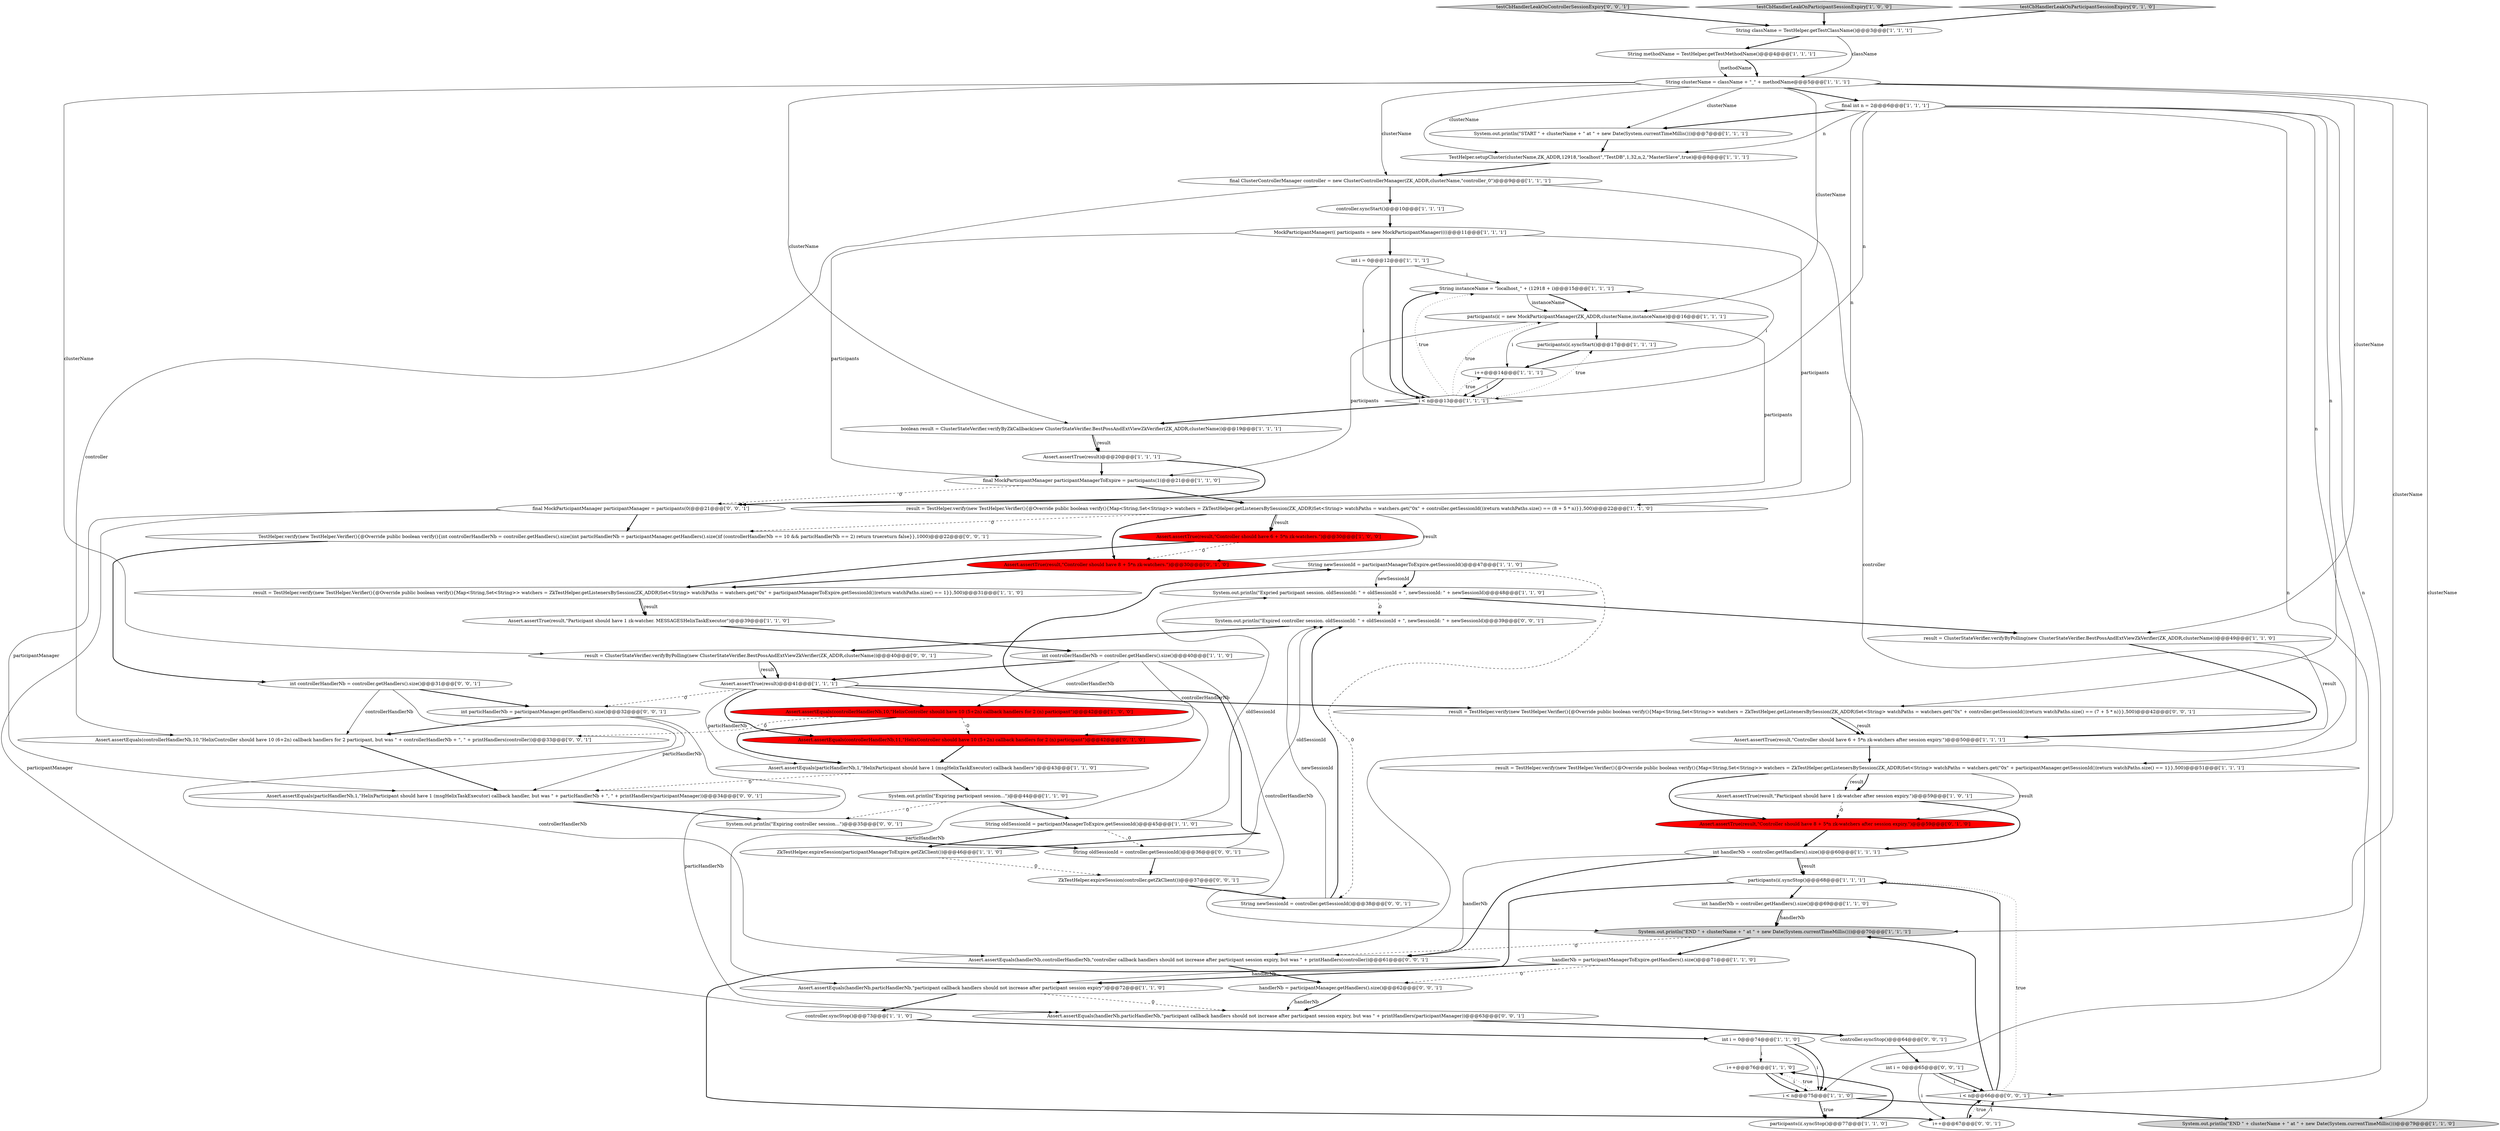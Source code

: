 digraph {
15 [style = filled, label = "String newSessionId = participantManagerToExpire.getSessionId()@@@47@@@['1', '1', '0']", fillcolor = white, shape = ellipse image = "AAA0AAABBB1BBB"];
42 [style = filled, label = "int i = 0@@@74@@@['1', '1', '0']", fillcolor = white, shape = ellipse image = "AAA0AAABBB1BBB"];
52 [style = filled, label = "System.out.println(\"Expired controller session. oldSessionId: \" + oldSessionId + \", newSessionId: \" + newSessionId)@@@39@@@['0', '0', '1']", fillcolor = white, shape = ellipse image = "AAA0AAABBB3BBB"];
60 [style = filled, label = "controller.syncStop()@@@64@@@['0', '0', '1']", fillcolor = white, shape = ellipse image = "AAA0AAABBB3BBB"];
20 [style = filled, label = "int handlerNb = controller.getHandlers().size()@@@60@@@['1', '1', '1']", fillcolor = white, shape = ellipse image = "AAA0AAABBB1BBB"];
30 [style = filled, label = "Assert.assertTrue(result,\"Controller should have 6 + 5*n zk-watchers after session expiry.\")@@@50@@@['1', '1', '1']", fillcolor = white, shape = ellipse image = "AAA0AAABBB1BBB"];
37 [style = filled, label = "participants(i(.syncStop()@@@77@@@['1', '1', '0']", fillcolor = white, shape = ellipse image = "AAA0AAABBB1BBB"];
65 [style = filled, label = "i < n@@@66@@@['0', '0', '1']", fillcolor = white, shape = diamond image = "AAA0AAABBB3BBB"];
6 [style = filled, label = "Assert.assertTrue(result)@@@41@@@['1', '1', '1']", fillcolor = white, shape = ellipse image = "AAA0AAABBB1BBB"];
18 [style = filled, label = "handlerNb = participantManagerToExpire.getHandlers().size()@@@71@@@['1', '1', '0']", fillcolor = white, shape = ellipse image = "AAA0AAABBB1BBB"];
64 [style = filled, label = "System.out.println(\"Expiring controller session...\")@@@35@@@['0', '0', '1']", fillcolor = white, shape = ellipse image = "AAA0AAABBB3BBB"];
16 [style = filled, label = "String methodName = TestHelper.getTestMethodName()@@@4@@@['1', '1', '1']", fillcolor = white, shape = ellipse image = "AAA0AAABBB1BBB"];
45 [style = filled, label = "Assert.assertEquals(particHandlerNb,1,\"HelixParticipant should have 1 (msgHelixTaskExecutor) callback handlers\")@@@43@@@['1', '1', '0']", fillcolor = white, shape = ellipse image = "AAA0AAABBB1BBB"];
41 [style = filled, label = "controller.syncStart()@@@10@@@['1', '1', '1']", fillcolor = white, shape = ellipse image = "AAA0AAABBB1BBB"];
71 [style = filled, label = "result = ClusterStateVerifier.verifyByPolling(new ClusterStateVerifier.BestPossAndExtViewZkVerifier(ZK_ADDR,clusterName))@@@40@@@['0', '0', '1']", fillcolor = white, shape = ellipse image = "AAA0AAABBB3BBB"];
23 [style = filled, label = "participants(i(.syncStart()@@@17@@@['1', '1', '1']", fillcolor = white, shape = ellipse image = "AAA0AAABBB1BBB"];
43 [style = filled, label = "System.out.println(\"START \" + clusterName + \" at \" + new Date(System.currentTimeMillis()))@@@7@@@['1', '1', '1']", fillcolor = white, shape = ellipse image = "AAA0AAABBB1BBB"];
56 [style = filled, label = "result = TestHelper.verify(new TestHelper.Verifier(){@Override public boolean verify(){Map<String,Set<String>> watchers = ZkTestHelper.getListenersBySession(ZK_ADDR)Set<String> watchPaths = watchers.get(\"0x\" + controller.getSessionId())return watchPaths.size() == (7 + 5 * n)}},500)@@@42@@@['0', '0', '1']", fillcolor = white, shape = ellipse image = "AAA0AAABBB3BBB"];
36 [style = filled, label = "i++@@@76@@@['1', '1', '0']", fillcolor = white, shape = ellipse image = "AAA0AAABBB1BBB"];
8 [style = filled, label = "Assert.assertTrue(result)@@@20@@@['1', '1', '1']", fillcolor = white, shape = ellipse image = "AAA0AAABBB1BBB"];
66 [style = filled, label = "final MockParticipantManager participantManager = participants(0(@@@21@@@['0', '0', '1']", fillcolor = white, shape = ellipse image = "AAA0AAABBB3BBB"];
17 [style = filled, label = "System.out.println(\"Expried participant session. oldSessionId: \" + oldSessionId + \", newSessionId: \" + newSessionId)@@@48@@@['1', '1', '0']", fillcolor = white, shape = ellipse image = "AAA0AAABBB1BBB"];
51 [style = filled, label = "Assert.assertTrue(result,\"Controller should have 8 + 5*n zk-watchers.\")@@@30@@@['0', '1', '0']", fillcolor = red, shape = ellipse image = "AAA1AAABBB2BBB"];
58 [style = filled, label = "int controllerHandlerNb = controller.getHandlers().size()@@@31@@@['0', '0', '1']", fillcolor = white, shape = ellipse image = "AAA0AAABBB3BBB"];
5 [style = filled, label = "int handlerNb = controller.getHandlers().size()@@@69@@@['1', '1', '0']", fillcolor = white, shape = ellipse image = "AAA0AAABBB1BBB"];
11 [style = filled, label = "i++@@@14@@@['1', '1', '1']", fillcolor = white, shape = ellipse image = "AAA0AAABBB1BBB"];
72 [style = filled, label = "Assert.assertEquals(particHandlerNb,1,\"HelixParticipant should have 1 (msgHelixTaskExecutor) callback handler, but was \" + particHandlerNb + \", \" + printHandlers(participantManager))@@@34@@@['0', '0', '1']", fillcolor = white, shape = ellipse image = "AAA0AAABBB3BBB"];
55 [style = filled, label = "handlerNb = participantManager.getHandlers().size()@@@62@@@['0', '0', '1']", fillcolor = white, shape = ellipse image = "AAA0AAABBB3BBB"];
3 [style = filled, label = "final int n = 2@@@6@@@['1', '1', '1']", fillcolor = white, shape = ellipse image = "AAA0AAABBB1BBB"];
70 [style = filled, label = "String oldSessionId = controller.getSessionId()@@@36@@@['0', '0', '1']", fillcolor = white, shape = ellipse image = "AAA0AAABBB3BBB"];
40 [style = filled, label = "participants(i(.syncStop()@@@68@@@['1', '1', '1']", fillcolor = white, shape = ellipse image = "AAA0AAABBB1BBB"];
59 [style = filled, label = "Assert.assertEquals(handlerNb,controllerHandlerNb,\"controller callback handlers should not increase after participant session expiry, but was \" + printHandlers(controller))@@@61@@@['0', '0', '1']", fillcolor = white, shape = ellipse image = "AAA0AAABBB3BBB"];
48 [style = filled, label = "Assert.assertTrue(result,\"Controller should have 8 + 5*n zk-watchers after session expiry.\")@@@59@@@['0', '1', '0']", fillcolor = red, shape = ellipse image = "AAA1AAABBB2BBB"];
62 [style = filled, label = "i++@@@67@@@['0', '0', '1']", fillcolor = white, shape = ellipse image = "AAA0AAABBB3BBB"];
25 [style = filled, label = "controller.syncStop()@@@73@@@['1', '1', '0']", fillcolor = white, shape = ellipse image = "AAA0AAABBB1BBB"];
68 [style = filled, label = "TestHelper.verify(new TestHelper.Verifier(){@Override public boolean verify(){int controllerHandlerNb = controller.getHandlers().size()int particHandlerNb = participantManager.getHandlers().size()if (controllerHandlerNb == 10 && particHandlerNb == 2) return truereturn false}},1000)@@@22@@@['0', '0', '1']", fillcolor = white, shape = ellipse image = "AAA0AAABBB3BBB"];
21 [style = filled, label = "System.out.println(\"END \" + clusterName + \" at \" + new Date(System.currentTimeMillis()))@@@79@@@['1', '1', '0']", fillcolor = lightgray, shape = ellipse image = "AAA0AAABBB1BBB"];
13 [style = filled, label = "String clusterName = className + \"_\" + methodName@@@5@@@['1', '1', '1']", fillcolor = white, shape = ellipse image = "AAA0AAABBB1BBB"];
54 [style = filled, label = "ZkTestHelper.expireSession(controller.getZkClient())@@@37@@@['0', '0', '1']", fillcolor = white, shape = ellipse image = "AAA0AAABBB3BBB"];
67 [style = filled, label = "Assert.assertEquals(controllerHandlerNb,10,\"HelixController should have 10 (6+2n) callback handlers for 2 participant, but was \" + controllerHandlerNb + \", \" + printHandlers(controller))@@@33@@@['0', '0', '1']", fillcolor = white, shape = ellipse image = "AAA0AAABBB3BBB"];
69 [style = filled, label = "Assert.assertEquals(handlerNb,particHandlerNb,\"participant callback handlers should not increase after participant session expiry, but was \" + printHandlers(participantManager))@@@63@@@['0', '0', '1']", fillcolor = white, shape = ellipse image = "AAA0AAABBB3BBB"];
19 [style = filled, label = "result = ClusterStateVerifier.verifyByPolling(new ClusterStateVerifier.BestPossAndExtViewZkVerifier(ZK_ADDR,clusterName))@@@49@@@['1', '1', '0']", fillcolor = white, shape = ellipse image = "AAA0AAABBB1BBB"];
29 [style = filled, label = "String className = TestHelper.getTestClassName()@@@3@@@['1', '1', '1']", fillcolor = white, shape = ellipse image = "AAA0AAABBB1BBB"];
31 [style = filled, label = "i < n@@@75@@@['1', '1', '0']", fillcolor = white, shape = diamond image = "AAA0AAABBB1BBB"];
27 [style = filled, label = "System.out.println(\"END \" + clusterName + \" at \" + new Date(System.currentTimeMillis()))@@@70@@@['1', '1', '1']", fillcolor = lightgray, shape = ellipse image = "AAA0AAABBB1BBB"];
47 [style = filled, label = "Assert.assertEquals(controllerHandlerNb,10,\"HelixController should have 10 (5+2n) callback handlers for 2 (n) participant\")@@@42@@@['1', '0', '0']", fillcolor = red, shape = ellipse image = "AAA1AAABBB1BBB"];
32 [style = filled, label = "final ClusterControllerManager controller = new ClusterControllerManager(ZK_ADDR,clusterName,\"controller_0\")@@@9@@@['1', '1', '1']", fillcolor = white, shape = ellipse image = "AAA0AAABBB1BBB"];
4 [style = filled, label = "boolean result = ClusterStateVerifier.verifyByZkCallback(new ClusterStateVerifier.BestPossAndExtViewZkVerifier(ZK_ADDR,clusterName))@@@19@@@['1', '1', '1']", fillcolor = white, shape = ellipse image = "AAA0AAABBB1BBB"];
46 [style = filled, label = "String oldSessionId = participantManagerToExpire.getSessionId()@@@45@@@['1', '1', '0']", fillcolor = white, shape = ellipse image = "AAA0AAABBB1BBB"];
57 [style = filled, label = "testCbHandlerLeakOnControllerSessionExpiry['0', '0', '1']", fillcolor = lightgray, shape = diamond image = "AAA0AAABBB3BBB"];
0 [style = filled, label = "Assert.assertEquals(handlerNb,particHandlerNb,\"participant callback handlers should not increase after participant session expiry\")@@@72@@@['1', '1', '0']", fillcolor = white, shape = ellipse image = "AAA0AAABBB1BBB"];
7 [style = filled, label = "participants(i( = new MockParticipantManager(ZK_ADDR,clusterName,instanceName)@@@16@@@['1', '1', '1']", fillcolor = white, shape = ellipse image = "AAA0AAABBB1BBB"];
38 [style = filled, label = "result = TestHelper.verify(new TestHelper.Verifier(){@Override public boolean verify(){Map<String,Set<String>> watchers = ZkTestHelper.getListenersBySession(ZK_ADDR)Set<String> watchPaths = watchers.get(\"0x\" + controller.getSessionId())return watchPaths.size() == (8 + 5 * n)}},500)@@@22@@@['1', '1', '0']", fillcolor = white, shape = ellipse image = "AAA0AAABBB1BBB"];
14 [style = filled, label = "System.out.println(\"Expiring participant session...\")@@@44@@@['1', '1', '0']", fillcolor = white, shape = ellipse image = "AAA0AAABBB1BBB"];
2 [style = filled, label = "Assert.assertTrue(result,\"Participant should have 1 zk-watcher after session expiry.\")@@@59@@@['1', '0', '1']", fillcolor = white, shape = ellipse image = "AAA0AAABBB1BBB"];
63 [style = filled, label = "int i = 0@@@65@@@['0', '0', '1']", fillcolor = white, shape = ellipse image = "AAA0AAABBB3BBB"];
34 [style = filled, label = "TestHelper.setupCluster(clusterName,ZK_ADDR,12918,\"localhost\",\"TestDB\",1,32,n,2,\"MasterSlave\",true)@@@8@@@['1', '1', '1']", fillcolor = white, shape = ellipse image = "AAA0AAABBB1BBB"];
35 [style = filled, label = "Assert.assertTrue(result,\"Controller should have 6 + 5*n zk-watchers.\")@@@30@@@['1', '0', '0']", fillcolor = red, shape = ellipse image = "AAA1AAABBB1BBB"];
39 [style = filled, label = "int i = 0@@@12@@@['1', '1', '1']", fillcolor = white, shape = ellipse image = "AAA0AAABBB1BBB"];
22 [style = filled, label = "String instanceName = \"localhost_\" + (12918 + i)@@@15@@@['1', '1', '1']", fillcolor = white, shape = ellipse image = "AAA0AAABBB1BBB"];
50 [style = filled, label = "Assert.assertEquals(controllerHandlerNb,11,\"HelixController should have 10 (5+2n) callback handlers for 2 (n) participant\")@@@42@@@['0', '1', '0']", fillcolor = red, shape = ellipse image = "AAA1AAABBB2BBB"];
53 [style = filled, label = "String newSessionId = controller.getSessionId()@@@38@@@['0', '0', '1']", fillcolor = white, shape = ellipse image = "AAA0AAABBB3BBB"];
61 [style = filled, label = "int particHandlerNb = participantManager.getHandlers().size()@@@32@@@['0', '0', '1']", fillcolor = white, shape = ellipse image = "AAA0AAABBB3BBB"];
10 [style = filled, label = "final MockParticipantManager participantManagerToExpire = participants(1(@@@21@@@['1', '1', '0']", fillcolor = white, shape = ellipse image = "AAA0AAABBB1BBB"];
24 [style = filled, label = "result = TestHelper.verify(new TestHelper.Verifier(){@Override public boolean verify(){Map<String,Set<String>> watchers = ZkTestHelper.getListenersBySession(ZK_ADDR)Set<String> watchPaths = watchers.get(\"0x\" + participantManager.getSessionId())return watchPaths.size() == 1}},500)@@@51@@@['1', '1', '1']", fillcolor = white, shape = ellipse image = "AAA0AAABBB1BBB"];
26 [style = filled, label = "int controllerHandlerNb = controller.getHandlers().size()@@@40@@@['1', '1', '0']", fillcolor = white, shape = ellipse image = "AAA0AAABBB1BBB"];
9 [style = filled, label = "testCbHandlerLeakOnParticipantSessionExpiry['1', '0', '0']", fillcolor = lightgray, shape = diamond image = "AAA0AAABBB1BBB"];
28 [style = filled, label = "Assert.assertTrue(result,\"Participant should have 1 zk-watcher. MESSAGESHelixTaskExecutor\")@@@39@@@['1', '1', '0']", fillcolor = white, shape = ellipse image = "AAA0AAABBB1BBB"];
33 [style = filled, label = "MockParticipantManager(( participants = new MockParticipantManager((((@@@11@@@['1', '1', '1']", fillcolor = white, shape = ellipse image = "AAA0AAABBB1BBB"];
1 [style = filled, label = "result = TestHelper.verify(new TestHelper.Verifier(){@Override public boolean verify(){Map<String,Set<String>> watchers = ZkTestHelper.getListenersBySession(ZK_ADDR)Set<String> watchPaths = watchers.get(\"0x\" + participantManagerToExpire.getSessionId())return watchPaths.size() == 1}},500)@@@31@@@['1', '1', '0']", fillcolor = white, shape = ellipse image = "AAA0AAABBB1BBB"];
44 [style = filled, label = "i < n@@@13@@@['1', '1', '1']", fillcolor = white, shape = diamond image = "AAA0AAABBB1BBB"];
49 [style = filled, label = "testCbHandlerLeakOnParticipantSessionExpiry['0', '1', '0']", fillcolor = lightgray, shape = diamond image = "AAA0AAABBB2BBB"];
12 [style = filled, label = "ZkTestHelper.expireSession(participantManagerToExpire.getZkClient())@@@46@@@['1', '1', '0']", fillcolor = white, shape = ellipse image = "AAA0AAABBB1BBB"];
39->44 [style = solid, label="i"];
8->10 [style = bold, label=""];
31->37 [style = bold, label=""];
56->30 [style = bold, label=""];
6->0 [style = solid, label="particHandlerNb"];
53->52 [style = solid, label="newSessionId"];
69->60 [style = bold, label=""];
47->67 [style = dashed, label="0"];
46->70 [style = dashed, label="0"];
52->71 [style = bold, label=""];
42->36 [style = solid, label="i"];
38->51 [style = bold, label=""];
13->7 [style = solid, label="clusterName"];
38->68 [style = dashed, label="0"];
57->29 [style = bold, label=""];
3->38 [style = solid, label="n"];
31->21 [style = bold, label=""];
51->1 [style = bold, label=""];
14->64 [style = dashed, label="0"];
62->65 [style = solid, label="i"];
17->52 [style = dashed, label="0"];
18->55 [style = dashed, label="0"];
65->62 [style = dotted, label="true"];
26->47 [style = solid, label="controllerHandlerNb"];
42->31 [style = solid, label="i"];
1->28 [style = bold, label=""];
15->17 [style = bold, label=""];
11->44 [style = solid, label="i"];
1->28 [style = solid, label="result"];
0->69 [style = dashed, label="0"];
0->25 [style = bold, label=""];
62->65 [style = bold, label=""];
14->46 [style = bold, label=""];
10->66 [style = dashed, label="0"];
50->45 [style = bold, label=""];
60->63 [style = bold, label=""];
54->53 [style = bold, label=""];
4->8 [style = bold, label=""];
34->32 [style = bold, label=""];
15->53 [style = dashed, label="0"];
9->29 [style = bold, label=""];
58->59 [style = solid, label="controllerHandlerNb"];
3->65 [style = solid, label="n"];
18->0 [style = bold, label=""];
13->71 [style = solid, label="clusterName"];
2->20 [style = bold, label=""];
40->62 [style = bold, label=""];
46->17 [style = solid, label="oldSessionId"];
37->36 [style = bold, label=""];
24->2 [style = solid, label="result"];
3->24 [style = solid, label="n"];
11->44 [style = bold, label=""];
53->52 [style = bold, label=""];
36->31 [style = bold, label=""];
44->7 [style = dotted, label="true"];
36->31 [style = solid, label="i"];
11->22 [style = solid, label="i"];
7->66 [style = solid, label="participants"];
42->31 [style = bold, label=""];
27->59 [style = dashed, label="0"];
63->62 [style = solid, label="i"];
26->6 [style = bold, label=""];
22->7 [style = bold, label=""];
24->48 [style = solid, label="result"];
58->67 [style = solid, label="controllerHandlerNb"];
44->11 [style = dotted, label="true"];
45->14 [style = bold, label=""];
65->27 [style = bold, label=""];
2->48 [style = dashed, label="0"];
70->54 [style = bold, label=""];
44->4 [style = bold, label=""];
40->5 [style = bold, label=""];
7->23 [style = bold, label=""];
44->23 [style = dotted, label="true"];
59->55 [style = bold, label=""];
44->22 [style = bold, label=""];
32->59 [style = solid, label="controller"];
38->35 [style = bold, label=""];
15->17 [style = solid, label="newSessionId"];
26->50 [style = solid, label="controllerHandlerNb"];
43->34 [style = bold, label=""];
29->16 [style = bold, label=""];
6->47 [style = bold, label=""];
72->64 [style = bold, label=""];
13->27 [style = solid, label="clusterName"];
13->34 [style = solid, label="clusterName"];
65->40 [style = bold, label=""];
27->18 [style = bold, label=""];
30->24 [style = bold, label=""];
58->61 [style = bold, label=""];
16->13 [style = bold, label=""];
19->30 [style = solid, label="result"];
33->66 [style = solid, label="participants"];
65->40 [style = dotted, label="true"];
63->65 [style = bold, label=""];
55->69 [style = bold, label=""];
3->56 [style = solid, label="n"];
29->13 [style = solid, label="className"];
3->34 [style = solid, label="n"];
6->61 [style = dashed, label="0"];
55->69 [style = solid, label="handlerNb"];
18->0 [style = solid, label="handlerNb"];
28->26 [style = bold, label=""];
13->21 [style = solid, label="clusterName"];
66->72 [style = solid, label="participantManager"];
6->45 [style = solid, label="particHandlerNb"];
20->40 [style = solid, label="result"];
39->22 [style = solid, label="i"];
67->72 [style = bold, label=""];
16->13 [style = solid, label="methodName"];
22->7 [style = solid, label="instanceName"];
31->36 [style = dotted, label="true"];
6->56 [style = bold, label=""];
38->35 [style = solid, label="result"];
35->1 [style = bold, label=""];
12->54 [style = dashed, label="0"];
56->30 [style = solid, label="result"];
44->22 [style = dotted, label="true"];
61->69 [style = solid, label="particHandlerNb"];
70->52 [style = solid, label="oldSessionId"];
38->51 [style = solid, label="result"];
33->10 [style = solid, label="participants"];
71->6 [style = solid, label="result"];
25->42 [style = bold, label=""];
32->41 [style = bold, label=""];
47->45 [style = bold, label=""];
26->27 [style = solid, label="controllerHandlerNb"];
41->33 [style = bold, label=""];
23->11 [style = bold, label=""];
8->66 [style = bold, label=""];
71->6 [style = bold, label=""];
10->38 [style = bold, label=""];
61->67 [style = bold, label=""];
49->29 [style = bold, label=""];
5->27 [style = solid, label="handlerNb"];
31->37 [style = dotted, label="true"];
39->44 [style = bold, label=""];
46->12 [style = bold, label=""];
24->2 [style = bold, label=""];
66->69 [style = solid, label="participantManager"];
3->31 [style = solid, label="n"];
63->65 [style = solid, label="i"];
12->15 [style = bold, label=""];
66->68 [style = bold, label=""];
20->59 [style = solid, label="handlerNb"];
13->4 [style = solid, label="clusterName"];
17->19 [style = bold, label=""];
35->51 [style = dashed, label="0"];
3->44 [style = solid, label="n"];
20->40 [style = bold, label=""];
45->72 [style = dashed, label="0"];
32->67 [style = solid, label="controller"];
47->50 [style = dashed, label="0"];
33->39 [style = bold, label=""];
13->3 [style = bold, label=""];
48->20 [style = bold, label=""];
6->50 [style = bold, label=""];
20->59 [style = bold, label=""];
7->10 [style = solid, label="participants"];
61->72 [style = solid, label="particHandlerNb"];
3->43 [style = bold, label=""];
5->27 [style = bold, label=""];
4->8 [style = solid, label="result"];
24->48 [style = bold, label=""];
13->32 [style = solid, label="clusterName"];
13->43 [style = solid, label="clusterName"];
7->11 [style = solid, label="i"];
64->70 [style = bold, label=""];
13->19 [style = solid, label="clusterName"];
68->58 [style = bold, label=""];
19->30 [style = bold, label=""];
}
